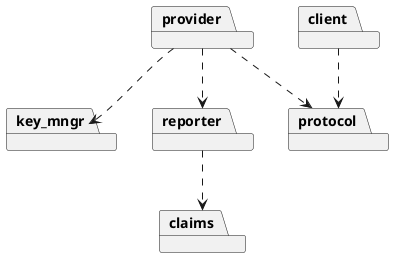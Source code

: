 '-------------------------------------------------------------------------------
' Copyright (c) 2021-2022, Arm Limited and Contributors. All rights reserved.
'
' SPDX-License-Identifier: BSD-3-Clause
'
'-------------------------------------------------------------------------------

@startuml

package claims
package client
package key_mngr
package reporter
package provider
package protocol

client ..> protocol
provider ..> protocol
provider ..> reporter
provider ..> key_mngr
reporter ..> claims

@enduml
